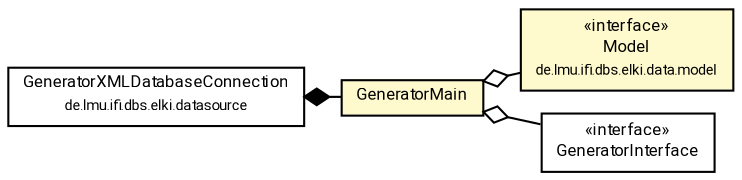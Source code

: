 #!/usr/local/bin/dot
#
# Class diagram 
# Generated by UMLGraph version R5_7_2-60-g0e99a6 (http://www.spinellis.gr/umlgraph/)
#

digraph G {
	graph [fontnames="svg"]
	edge [fontname="Roboto",fontsize=7,labelfontname="Roboto",labelfontsize=7,color="black"];
	node [fontname="Roboto",fontcolor="black",fontsize=8,shape=plaintext,margin=0,width=0,height=0];
	nodesep=0.15;
	ranksep=0.25;
	rankdir=LR;
	// de.lmu.ifi.dbs.elki.data.model.Model
	c4728698 [label=<<table title="de.lmu.ifi.dbs.elki.data.model.Model" border="0" cellborder="1" cellspacing="0" cellpadding="2" bgcolor="LemonChiffon" href="../../model/Model.html" target="_parent">
		<tr><td><table border="0" cellspacing="0" cellpadding="1">
		<tr><td align="center" balign="center"> &#171;interface&#187; </td></tr>
		<tr><td align="center" balign="center"> <font face="Roboto">Model</font> </td></tr>
		<tr><td align="center" balign="center"> <font face="Roboto" point-size="7.0">de.lmu.ifi.dbs.elki.data.model</font> </td></tr>
		</table></td></tr>
		</table>>, URL="../../model/Model.html"];
	// de.lmu.ifi.dbs.elki.data.synthetic.bymodel.GeneratorMain
	c4730255 [label=<<table title="de.lmu.ifi.dbs.elki.data.synthetic.bymodel.GeneratorMain" border="0" cellborder="1" cellspacing="0" cellpadding="2" bgcolor="lemonChiffon" href="GeneratorMain.html" target="_parent">
		<tr><td><table border="0" cellspacing="0" cellpadding="1">
		<tr><td align="center" balign="center"> <font face="Roboto">GeneratorMain</font> </td></tr>
		</table></td></tr>
		</table>>, URL="GeneratorMain.html"];
	// de.lmu.ifi.dbs.elki.data.synthetic.bymodel.GeneratorInterface
	c4730261 [label=<<table title="de.lmu.ifi.dbs.elki.data.synthetic.bymodel.GeneratorInterface" border="0" cellborder="1" cellspacing="0" cellpadding="2" href="GeneratorInterface.html" target="_parent">
		<tr><td><table border="0" cellspacing="0" cellpadding="1">
		<tr><td align="center" balign="center"> &#171;interface&#187; </td></tr>
		<tr><td align="center" balign="center"> <font face="Roboto">GeneratorInterface</font> </td></tr>
		</table></td></tr>
		</table>>, URL="GeneratorInterface.html"];
	// de.lmu.ifi.dbs.elki.datasource.GeneratorXMLDatabaseConnection
	c4730263 [label=<<table title="de.lmu.ifi.dbs.elki.datasource.GeneratorXMLDatabaseConnection" border="0" cellborder="1" cellspacing="0" cellpadding="2" href="../../../datasource/GeneratorXMLDatabaseConnection.html" target="_parent">
		<tr><td><table border="0" cellspacing="0" cellpadding="1">
		<tr><td align="center" balign="center"> <font face="Roboto">GeneratorXMLDatabaseConnection</font> </td></tr>
		<tr><td align="center" balign="center"> <font face="Roboto" point-size="7.0">de.lmu.ifi.dbs.elki.datasource</font> </td></tr>
		</table></td></tr>
		</table>>, URL="../../../datasource/GeneratorXMLDatabaseConnection.html"];
	// de.lmu.ifi.dbs.elki.data.synthetic.bymodel.GeneratorMain has de.lmu.ifi.dbs.elki.data.synthetic.bymodel.GeneratorInterface
	c4730255 -> c4730261 [arrowhead=none,arrowtail=ediamond,dir=back,weight=4];
	// de.lmu.ifi.dbs.elki.data.synthetic.bymodel.GeneratorMain has de.lmu.ifi.dbs.elki.data.model.Model
	c4730255 -> c4728698 [arrowhead=none,arrowtail=ediamond,dir=back,weight=4];
	// de.lmu.ifi.dbs.elki.datasource.GeneratorXMLDatabaseConnection composed de.lmu.ifi.dbs.elki.data.synthetic.bymodel.GeneratorMain
	c4730263 -> c4730255 [arrowhead=none,arrowtail=diamond,dir=back,weight=6];
}


